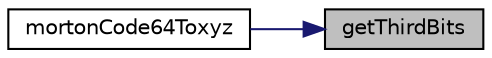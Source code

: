 digraph "getThirdBits"
{
 // LATEX_PDF_SIZE
  edge [fontname="Helvetica",fontsize="10",labelfontname="Helvetica",labelfontsize="10"];
  node [fontname="Helvetica",fontsize="10",shape=record];
  rankdir="RL";
  Node1 [label="getThirdBits",height=0.2,width=0.4,color="black", fillcolor="grey75", style="filled", fontcolor="black",tooltip=" "];
  Node1 -> Node2 [dir="back",color="midnightblue",fontsize="10",style="solid",fontname="Helvetica"];
  Node2 [label="mortonCode64Toxyz",height=0.2,width=0.4,color="black", fillcolor="white", style="filled",URL="$namespacepFlow.html#a48c34bfcf0b43fb8bd3a0ffc596b751d",tooltip=" "];
}
